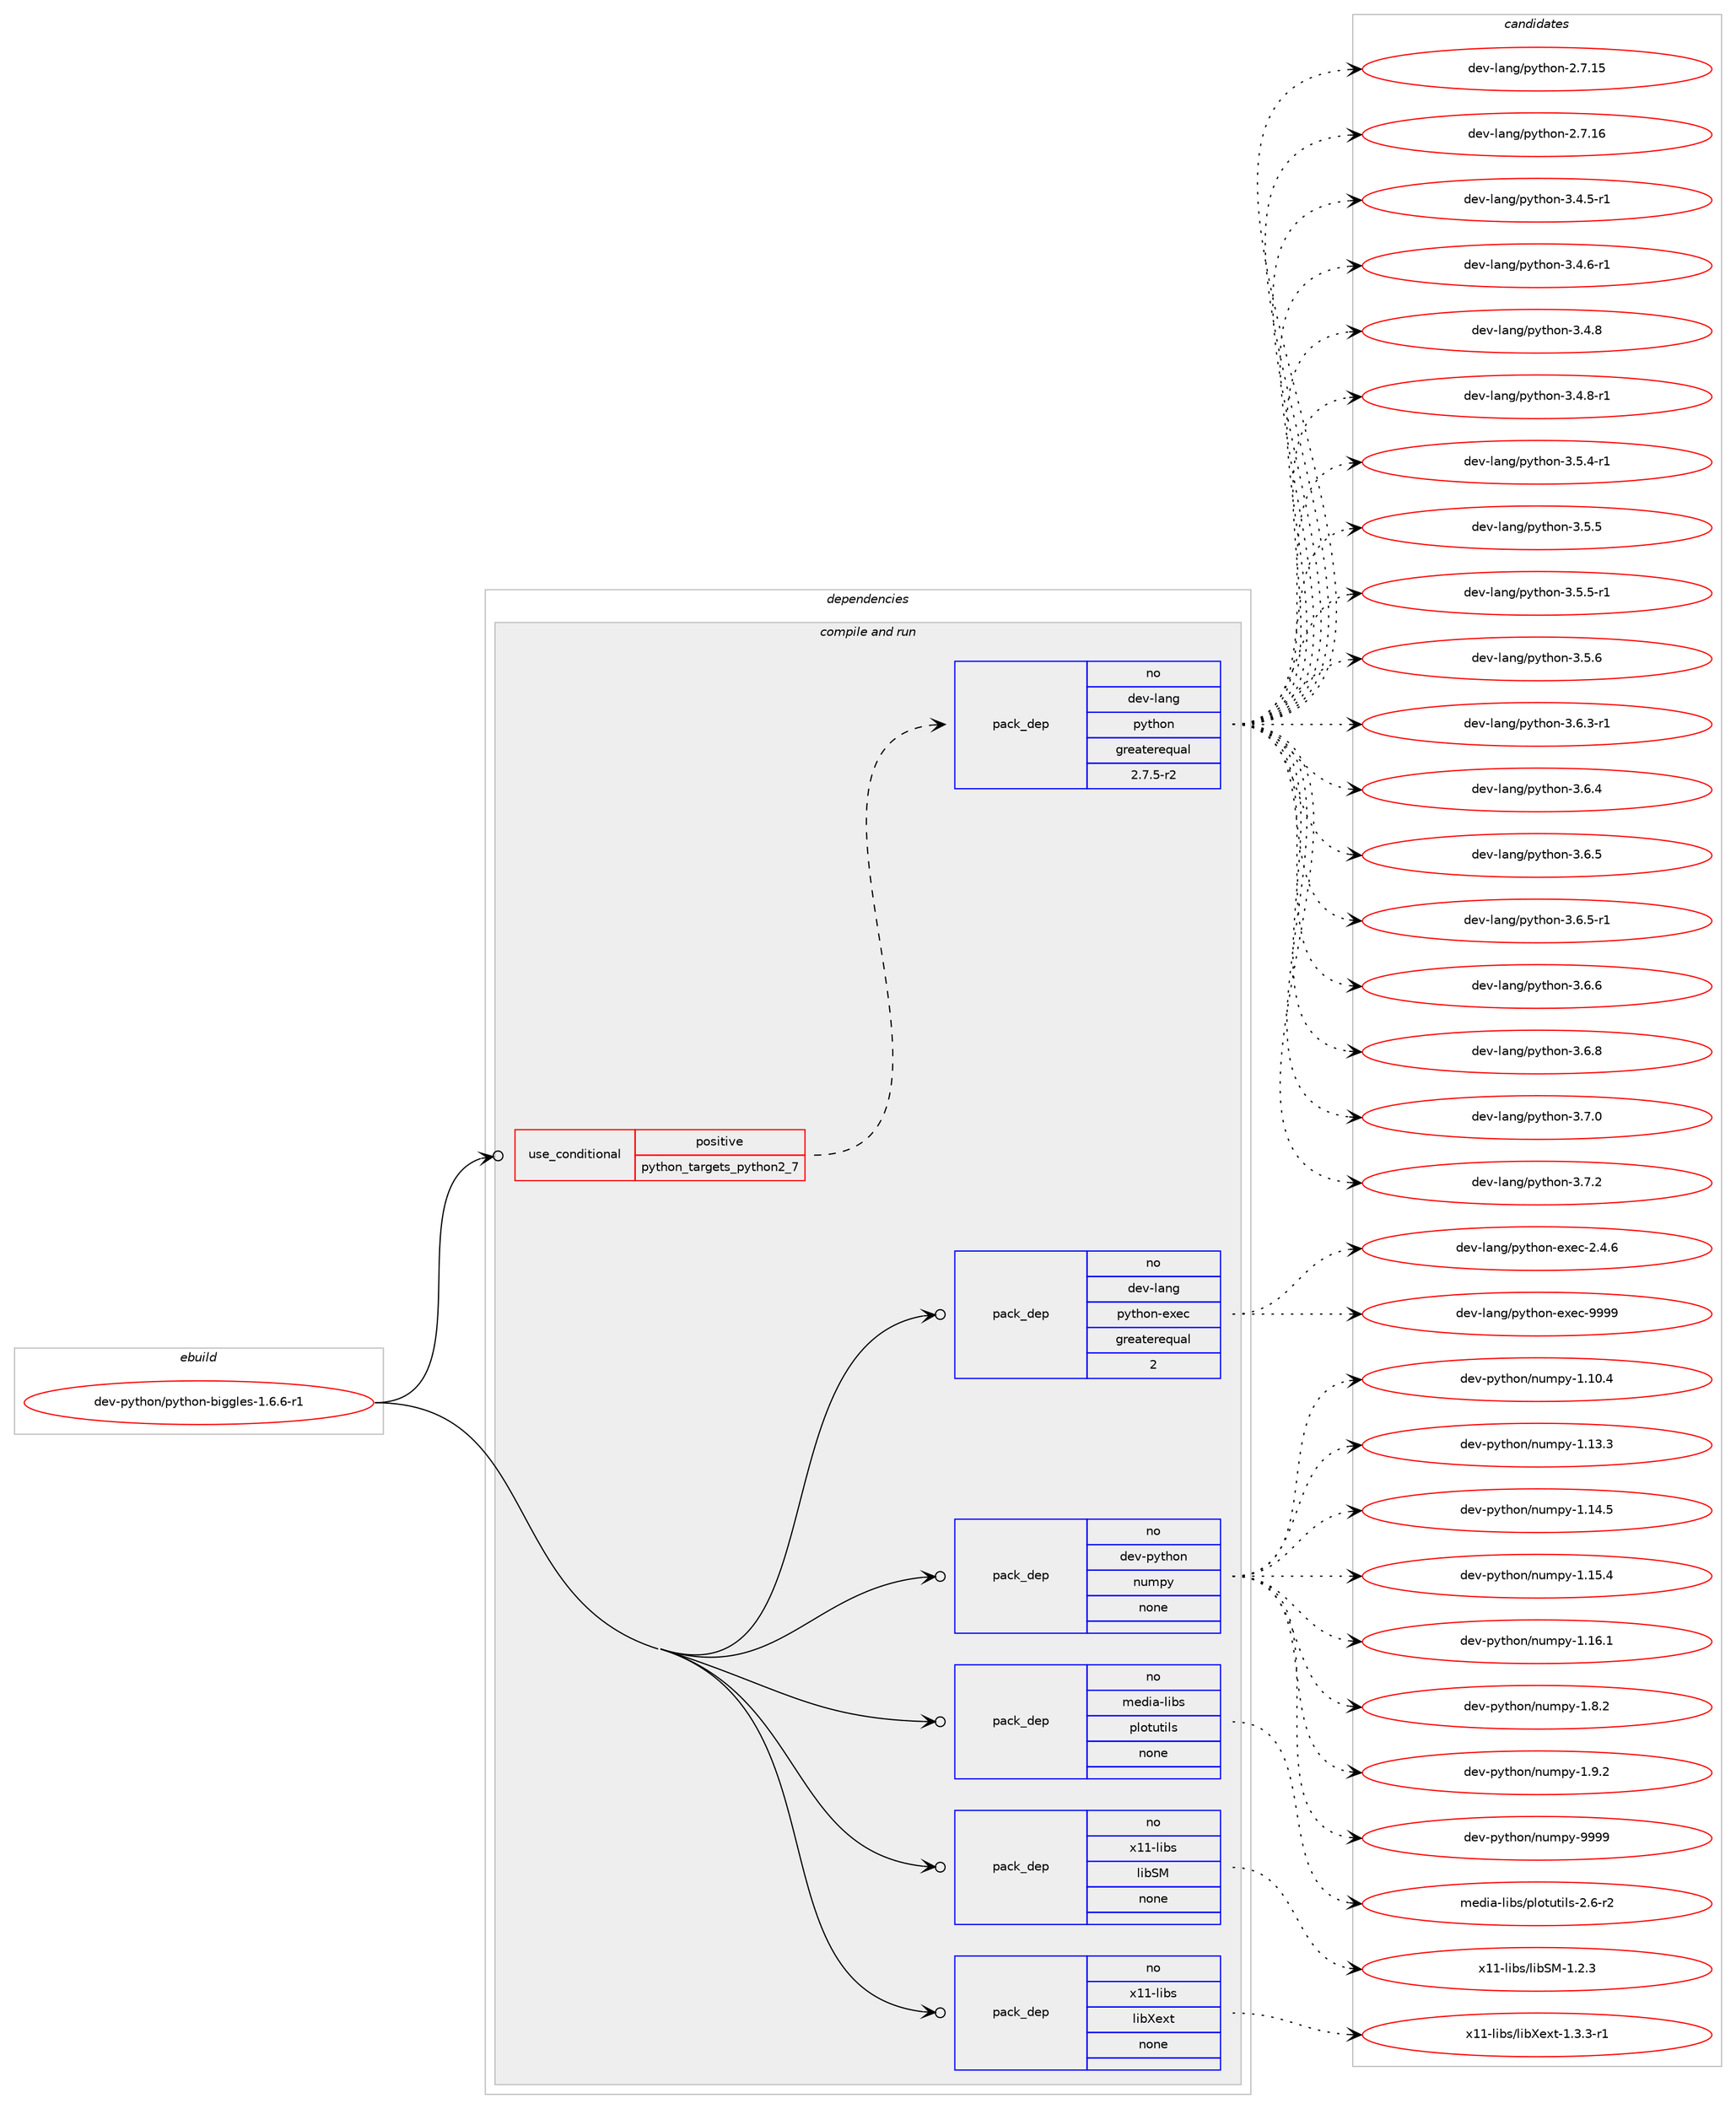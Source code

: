 digraph prolog {

# *************
# Graph options
# *************

newrank=true;
concentrate=true;
compound=true;
graph [rankdir=LR,fontname=Helvetica,fontsize=10,ranksep=1.5];#, ranksep=2.5, nodesep=0.2];
edge  [arrowhead=vee];
node  [fontname=Helvetica,fontsize=10];

# **********
# The ebuild
# **********

subgraph cluster_leftcol {
color=gray;
rank=same;
label=<<i>ebuild</i>>;
id [label="dev-python/python-biggles-1.6.6-r1", color=red, width=4, href="../dev-python/python-biggles-1.6.6-r1.svg"];
}

# ****************
# The dependencies
# ****************

subgraph cluster_midcol {
color=gray;
label=<<i>dependencies</i>>;
subgraph cluster_compile {
fillcolor="#eeeeee";
style=filled;
label=<<i>compile</i>>;
}
subgraph cluster_compileandrun {
fillcolor="#eeeeee";
style=filled;
label=<<i>compile and run</i>>;
subgraph cond382405 {
dependency1434105 [label=<<TABLE BORDER="0" CELLBORDER="1" CELLSPACING="0" CELLPADDING="4"><TR><TD ROWSPAN="3" CELLPADDING="10">use_conditional</TD></TR><TR><TD>positive</TD></TR><TR><TD>python_targets_python2_7</TD></TR></TABLE>>, shape=none, color=red];
subgraph pack1028351 {
dependency1434106 [label=<<TABLE BORDER="0" CELLBORDER="1" CELLSPACING="0" CELLPADDING="4" WIDTH="220"><TR><TD ROWSPAN="6" CELLPADDING="30">pack_dep</TD></TR><TR><TD WIDTH="110">no</TD></TR><TR><TD>dev-lang</TD></TR><TR><TD>python</TD></TR><TR><TD>greaterequal</TD></TR><TR><TD>2.7.5-r2</TD></TR></TABLE>>, shape=none, color=blue];
}
dependency1434105:e -> dependency1434106:w [weight=20,style="dashed",arrowhead="vee"];
}
id:e -> dependency1434105:w [weight=20,style="solid",arrowhead="odotvee"];
subgraph pack1028352 {
dependency1434107 [label=<<TABLE BORDER="0" CELLBORDER="1" CELLSPACING="0" CELLPADDING="4" WIDTH="220"><TR><TD ROWSPAN="6" CELLPADDING="30">pack_dep</TD></TR><TR><TD WIDTH="110">no</TD></TR><TR><TD>dev-lang</TD></TR><TR><TD>python-exec</TD></TR><TR><TD>greaterequal</TD></TR><TR><TD>2</TD></TR></TABLE>>, shape=none, color=blue];
}
id:e -> dependency1434107:w [weight=20,style="solid",arrowhead="odotvee"];
subgraph pack1028353 {
dependency1434108 [label=<<TABLE BORDER="0" CELLBORDER="1" CELLSPACING="0" CELLPADDING="4" WIDTH="220"><TR><TD ROWSPAN="6" CELLPADDING="30">pack_dep</TD></TR><TR><TD WIDTH="110">no</TD></TR><TR><TD>dev-python</TD></TR><TR><TD>numpy</TD></TR><TR><TD>none</TD></TR><TR><TD></TD></TR></TABLE>>, shape=none, color=blue];
}
id:e -> dependency1434108:w [weight=20,style="solid",arrowhead="odotvee"];
subgraph pack1028354 {
dependency1434109 [label=<<TABLE BORDER="0" CELLBORDER="1" CELLSPACING="0" CELLPADDING="4" WIDTH="220"><TR><TD ROWSPAN="6" CELLPADDING="30">pack_dep</TD></TR><TR><TD WIDTH="110">no</TD></TR><TR><TD>media-libs</TD></TR><TR><TD>plotutils</TD></TR><TR><TD>none</TD></TR><TR><TD></TD></TR></TABLE>>, shape=none, color=blue];
}
id:e -> dependency1434109:w [weight=20,style="solid",arrowhead="odotvee"];
subgraph pack1028355 {
dependency1434110 [label=<<TABLE BORDER="0" CELLBORDER="1" CELLSPACING="0" CELLPADDING="4" WIDTH="220"><TR><TD ROWSPAN="6" CELLPADDING="30">pack_dep</TD></TR><TR><TD WIDTH="110">no</TD></TR><TR><TD>x11-libs</TD></TR><TR><TD>libSM</TD></TR><TR><TD>none</TD></TR><TR><TD></TD></TR></TABLE>>, shape=none, color=blue];
}
id:e -> dependency1434110:w [weight=20,style="solid",arrowhead="odotvee"];
subgraph pack1028356 {
dependency1434111 [label=<<TABLE BORDER="0" CELLBORDER="1" CELLSPACING="0" CELLPADDING="4" WIDTH="220"><TR><TD ROWSPAN="6" CELLPADDING="30">pack_dep</TD></TR><TR><TD WIDTH="110">no</TD></TR><TR><TD>x11-libs</TD></TR><TR><TD>libXext</TD></TR><TR><TD>none</TD></TR><TR><TD></TD></TR></TABLE>>, shape=none, color=blue];
}
id:e -> dependency1434111:w [weight=20,style="solid",arrowhead="odotvee"];
}
subgraph cluster_run {
fillcolor="#eeeeee";
style=filled;
label=<<i>run</i>>;
}
}

# **************
# The candidates
# **************

subgraph cluster_choices {
rank=same;
color=gray;
label=<<i>candidates</i>>;

subgraph choice1028351 {
color=black;
nodesep=1;
choice10010111845108971101034711212111610411111045504655464953 [label="dev-lang/python-2.7.15", color=red, width=4,href="../dev-lang/python-2.7.15.svg"];
choice10010111845108971101034711212111610411111045504655464954 [label="dev-lang/python-2.7.16", color=red, width=4,href="../dev-lang/python-2.7.16.svg"];
choice1001011184510897110103471121211161041111104551465246534511449 [label="dev-lang/python-3.4.5-r1", color=red, width=4,href="../dev-lang/python-3.4.5-r1.svg"];
choice1001011184510897110103471121211161041111104551465246544511449 [label="dev-lang/python-3.4.6-r1", color=red, width=4,href="../dev-lang/python-3.4.6-r1.svg"];
choice100101118451089711010347112121116104111110455146524656 [label="dev-lang/python-3.4.8", color=red, width=4,href="../dev-lang/python-3.4.8.svg"];
choice1001011184510897110103471121211161041111104551465246564511449 [label="dev-lang/python-3.4.8-r1", color=red, width=4,href="../dev-lang/python-3.4.8-r1.svg"];
choice1001011184510897110103471121211161041111104551465346524511449 [label="dev-lang/python-3.5.4-r1", color=red, width=4,href="../dev-lang/python-3.5.4-r1.svg"];
choice100101118451089711010347112121116104111110455146534653 [label="dev-lang/python-3.5.5", color=red, width=4,href="../dev-lang/python-3.5.5.svg"];
choice1001011184510897110103471121211161041111104551465346534511449 [label="dev-lang/python-3.5.5-r1", color=red, width=4,href="../dev-lang/python-3.5.5-r1.svg"];
choice100101118451089711010347112121116104111110455146534654 [label="dev-lang/python-3.5.6", color=red, width=4,href="../dev-lang/python-3.5.6.svg"];
choice1001011184510897110103471121211161041111104551465446514511449 [label="dev-lang/python-3.6.3-r1", color=red, width=4,href="../dev-lang/python-3.6.3-r1.svg"];
choice100101118451089711010347112121116104111110455146544652 [label="dev-lang/python-3.6.4", color=red, width=4,href="../dev-lang/python-3.6.4.svg"];
choice100101118451089711010347112121116104111110455146544653 [label="dev-lang/python-3.6.5", color=red, width=4,href="../dev-lang/python-3.6.5.svg"];
choice1001011184510897110103471121211161041111104551465446534511449 [label="dev-lang/python-3.6.5-r1", color=red, width=4,href="../dev-lang/python-3.6.5-r1.svg"];
choice100101118451089711010347112121116104111110455146544654 [label="dev-lang/python-3.6.6", color=red, width=4,href="../dev-lang/python-3.6.6.svg"];
choice100101118451089711010347112121116104111110455146544656 [label="dev-lang/python-3.6.8", color=red, width=4,href="../dev-lang/python-3.6.8.svg"];
choice100101118451089711010347112121116104111110455146554648 [label="dev-lang/python-3.7.0", color=red, width=4,href="../dev-lang/python-3.7.0.svg"];
choice100101118451089711010347112121116104111110455146554650 [label="dev-lang/python-3.7.2", color=red, width=4,href="../dev-lang/python-3.7.2.svg"];
dependency1434106:e -> choice10010111845108971101034711212111610411111045504655464953:w [style=dotted,weight="100"];
dependency1434106:e -> choice10010111845108971101034711212111610411111045504655464954:w [style=dotted,weight="100"];
dependency1434106:e -> choice1001011184510897110103471121211161041111104551465246534511449:w [style=dotted,weight="100"];
dependency1434106:e -> choice1001011184510897110103471121211161041111104551465246544511449:w [style=dotted,weight="100"];
dependency1434106:e -> choice100101118451089711010347112121116104111110455146524656:w [style=dotted,weight="100"];
dependency1434106:e -> choice1001011184510897110103471121211161041111104551465246564511449:w [style=dotted,weight="100"];
dependency1434106:e -> choice1001011184510897110103471121211161041111104551465346524511449:w [style=dotted,weight="100"];
dependency1434106:e -> choice100101118451089711010347112121116104111110455146534653:w [style=dotted,weight="100"];
dependency1434106:e -> choice1001011184510897110103471121211161041111104551465346534511449:w [style=dotted,weight="100"];
dependency1434106:e -> choice100101118451089711010347112121116104111110455146534654:w [style=dotted,weight="100"];
dependency1434106:e -> choice1001011184510897110103471121211161041111104551465446514511449:w [style=dotted,weight="100"];
dependency1434106:e -> choice100101118451089711010347112121116104111110455146544652:w [style=dotted,weight="100"];
dependency1434106:e -> choice100101118451089711010347112121116104111110455146544653:w [style=dotted,weight="100"];
dependency1434106:e -> choice1001011184510897110103471121211161041111104551465446534511449:w [style=dotted,weight="100"];
dependency1434106:e -> choice100101118451089711010347112121116104111110455146544654:w [style=dotted,weight="100"];
dependency1434106:e -> choice100101118451089711010347112121116104111110455146544656:w [style=dotted,weight="100"];
dependency1434106:e -> choice100101118451089711010347112121116104111110455146554648:w [style=dotted,weight="100"];
dependency1434106:e -> choice100101118451089711010347112121116104111110455146554650:w [style=dotted,weight="100"];
}
subgraph choice1028352 {
color=black;
nodesep=1;
choice1001011184510897110103471121211161041111104510112010199455046524654 [label="dev-lang/python-exec-2.4.6", color=red, width=4,href="../dev-lang/python-exec-2.4.6.svg"];
choice10010111845108971101034711212111610411111045101120101994557575757 [label="dev-lang/python-exec-9999", color=red, width=4,href="../dev-lang/python-exec-9999.svg"];
dependency1434107:e -> choice1001011184510897110103471121211161041111104510112010199455046524654:w [style=dotted,weight="100"];
dependency1434107:e -> choice10010111845108971101034711212111610411111045101120101994557575757:w [style=dotted,weight="100"];
}
subgraph choice1028353 {
color=black;
nodesep=1;
choice100101118451121211161041111104711011710911212145494649484652 [label="dev-python/numpy-1.10.4", color=red, width=4,href="../dev-python/numpy-1.10.4.svg"];
choice100101118451121211161041111104711011710911212145494649514651 [label="dev-python/numpy-1.13.3", color=red, width=4,href="../dev-python/numpy-1.13.3.svg"];
choice100101118451121211161041111104711011710911212145494649524653 [label="dev-python/numpy-1.14.5", color=red, width=4,href="../dev-python/numpy-1.14.5.svg"];
choice100101118451121211161041111104711011710911212145494649534652 [label="dev-python/numpy-1.15.4", color=red, width=4,href="../dev-python/numpy-1.15.4.svg"];
choice100101118451121211161041111104711011710911212145494649544649 [label="dev-python/numpy-1.16.1", color=red, width=4,href="../dev-python/numpy-1.16.1.svg"];
choice1001011184511212111610411111047110117109112121454946564650 [label="dev-python/numpy-1.8.2", color=red, width=4,href="../dev-python/numpy-1.8.2.svg"];
choice1001011184511212111610411111047110117109112121454946574650 [label="dev-python/numpy-1.9.2", color=red, width=4,href="../dev-python/numpy-1.9.2.svg"];
choice10010111845112121116104111110471101171091121214557575757 [label="dev-python/numpy-9999", color=red, width=4,href="../dev-python/numpy-9999.svg"];
dependency1434108:e -> choice100101118451121211161041111104711011710911212145494649484652:w [style=dotted,weight="100"];
dependency1434108:e -> choice100101118451121211161041111104711011710911212145494649514651:w [style=dotted,weight="100"];
dependency1434108:e -> choice100101118451121211161041111104711011710911212145494649524653:w [style=dotted,weight="100"];
dependency1434108:e -> choice100101118451121211161041111104711011710911212145494649534652:w [style=dotted,weight="100"];
dependency1434108:e -> choice100101118451121211161041111104711011710911212145494649544649:w [style=dotted,weight="100"];
dependency1434108:e -> choice1001011184511212111610411111047110117109112121454946564650:w [style=dotted,weight="100"];
dependency1434108:e -> choice1001011184511212111610411111047110117109112121454946574650:w [style=dotted,weight="100"];
dependency1434108:e -> choice10010111845112121116104111110471101171091121214557575757:w [style=dotted,weight="100"];
}
subgraph choice1028354 {
color=black;
nodesep=1;
choice10910110010597451081059811547112108111116117116105108115455046544511450 [label="media-libs/plotutils-2.6-r2", color=red, width=4,href="../media-libs/plotutils-2.6-r2.svg"];
dependency1434109:e -> choice10910110010597451081059811547112108111116117116105108115455046544511450:w [style=dotted,weight="100"];
}
subgraph choice1028355 {
color=black;
nodesep=1;
choice1204949451081059811547108105988377454946504651 [label="x11-libs/libSM-1.2.3", color=red, width=4,href="../x11-libs/libSM-1.2.3.svg"];
dependency1434110:e -> choice1204949451081059811547108105988377454946504651:w [style=dotted,weight="100"];
}
subgraph choice1028356 {
color=black;
nodesep=1;
choice120494945108105981154710810598881011201164549465146514511449 [label="x11-libs/libXext-1.3.3-r1", color=red, width=4,href="../x11-libs/libXext-1.3.3-r1.svg"];
dependency1434111:e -> choice120494945108105981154710810598881011201164549465146514511449:w [style=dotted,weight="100"];
}
}

}
